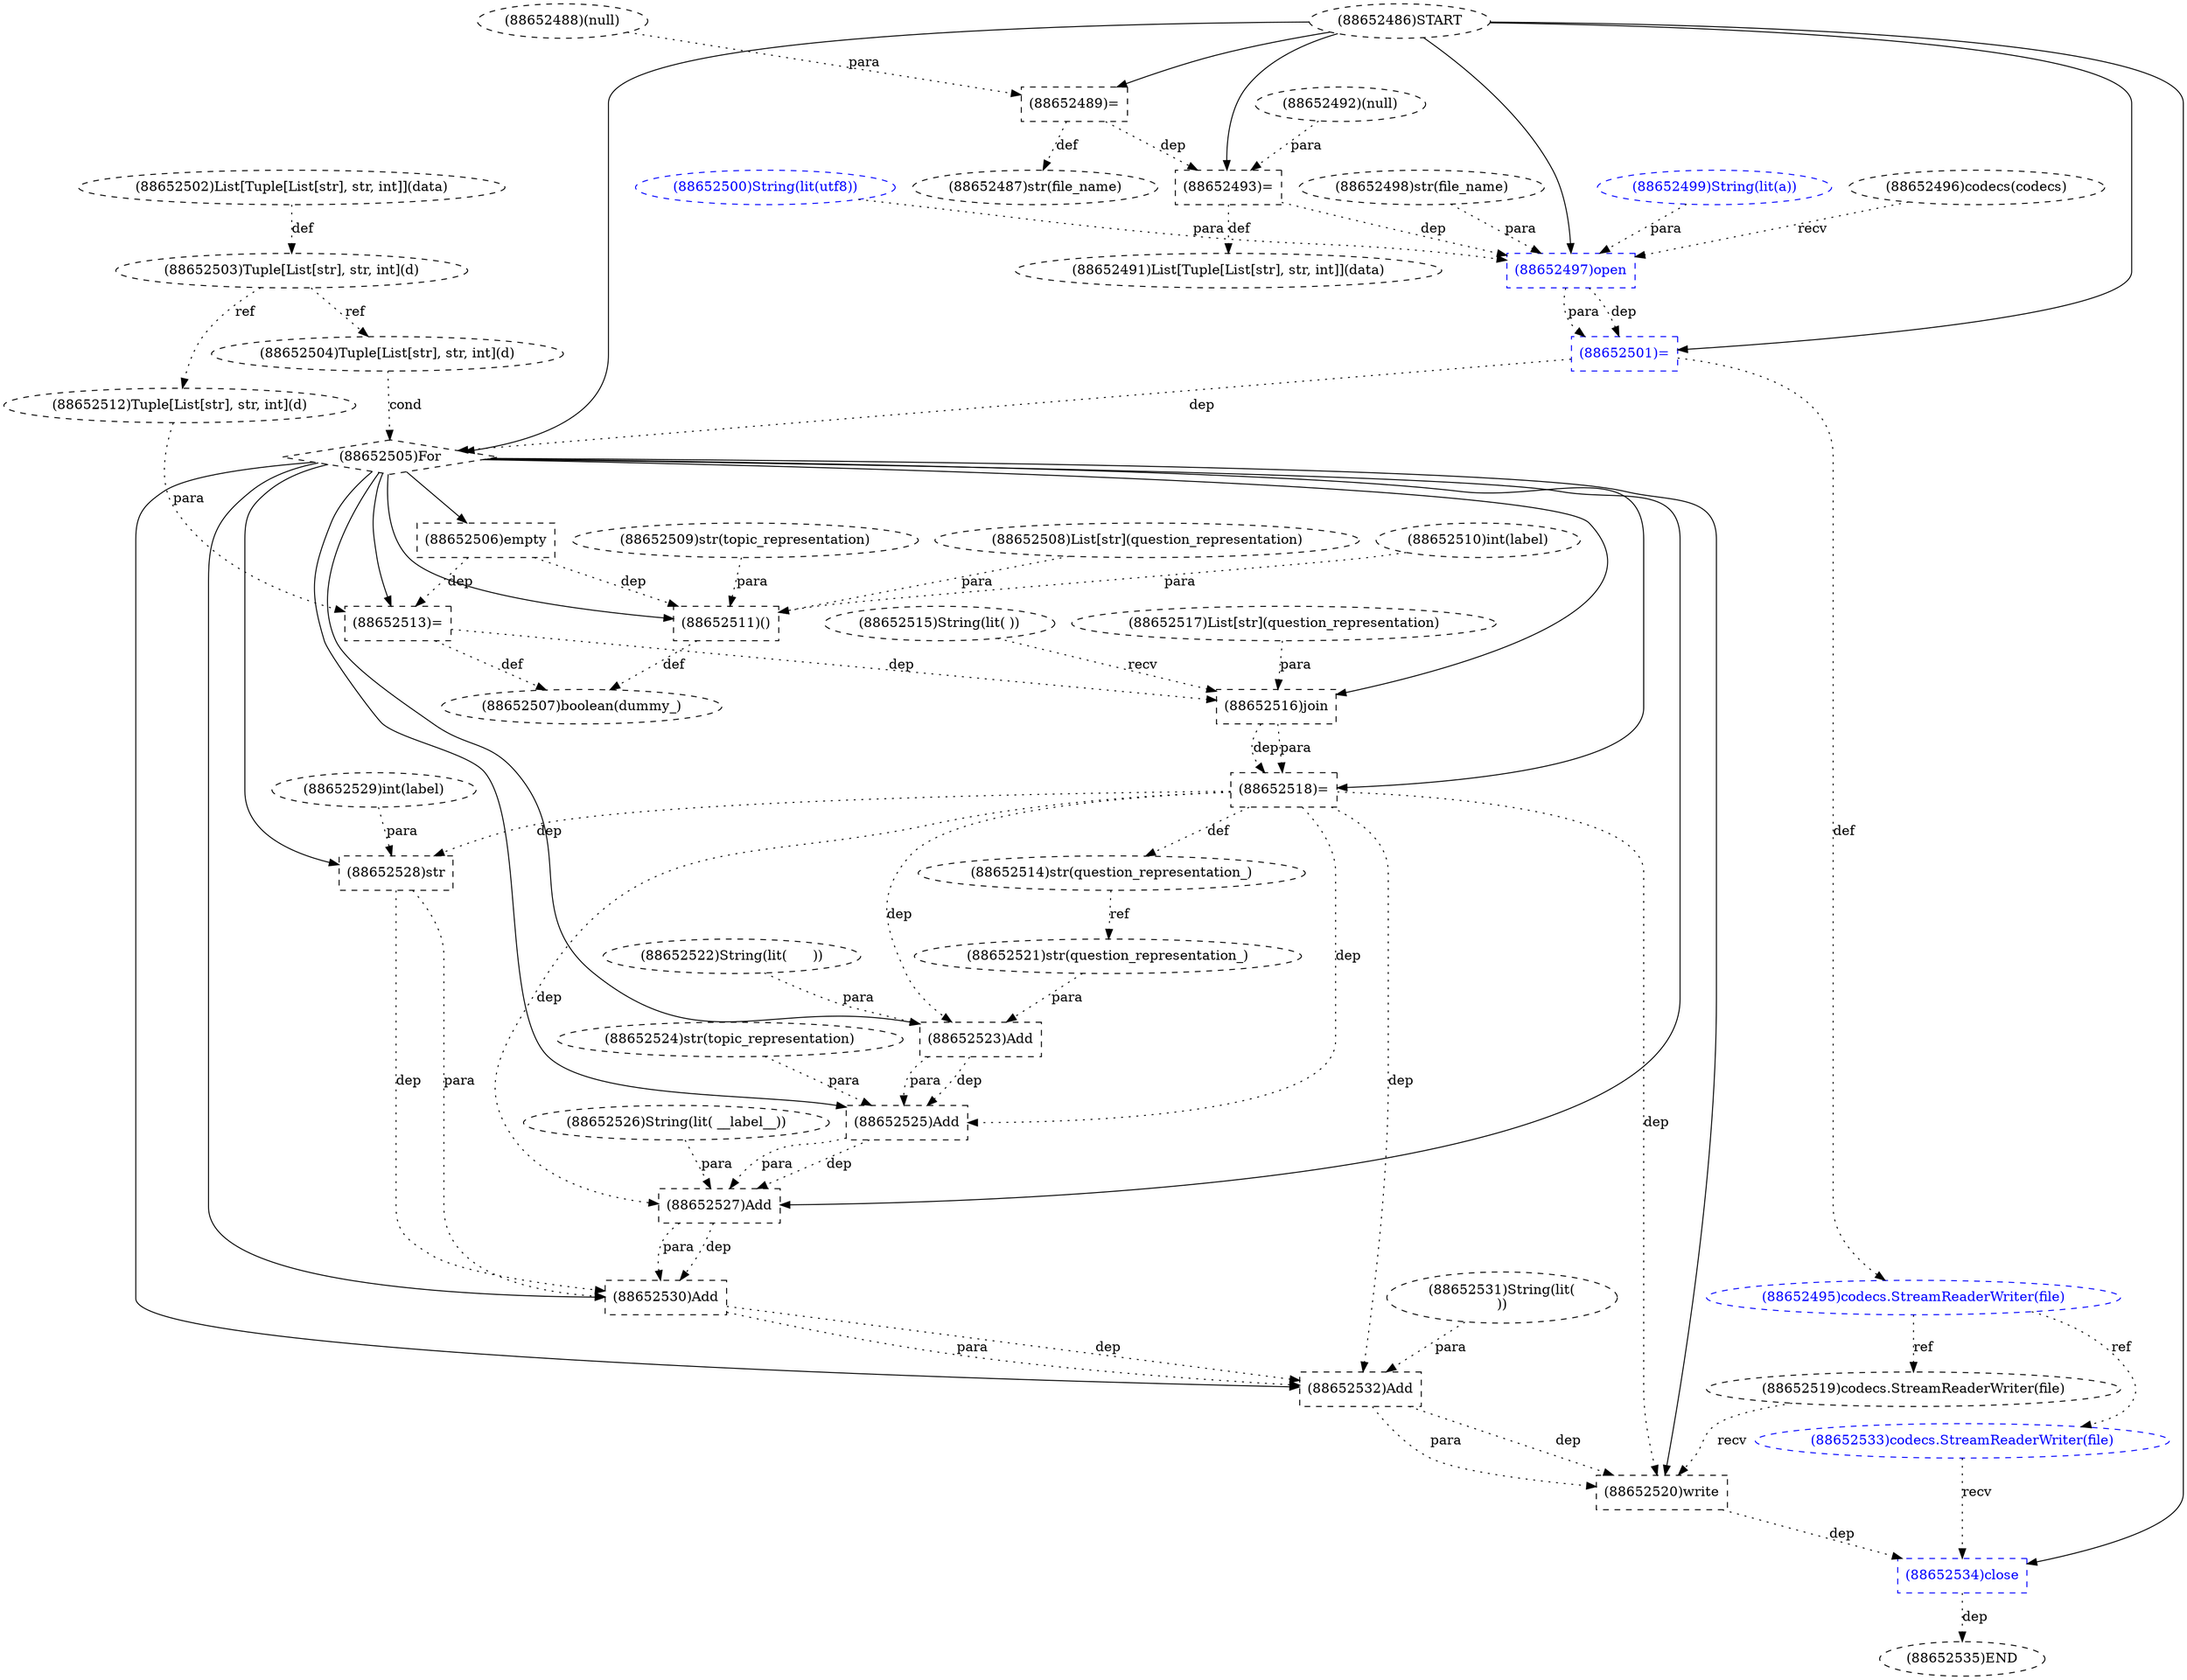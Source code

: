 digraph G {
1 [label="(88652505)For" shape=diamond style=dashed]
2 [label="(88652529)int(label)" shape=ellipse style=dashed]
3 [label="(88652492)(null)" shape=ellipse style=dashed]
4 [label="(88652491)List[Tuple[List[str], str, int]](data)" shape=ellipse style=dashed]
5 [label="(88652523)Add" shape=box style=dashed]
6 [label="(88652518)=" shape=box style=dashed]
7 [label="(88652526)String(lit( __label__))" shape=ellipse style=dashed]
8 [label="(88652489)=" shape=box style=dashed]
9 [label="(88652511)()" shape=box style=dashed]
10 [label="(88652522)String(lit(	))" shape=ellipse style=dashed]
11 [label="(88652527)Add" shape=box style=dashed]
12 [label="(88652535)END" style=dashed]
13 [label="(88652493)=" shape=box style=dashed]
14 [label="(88652514)str(question_representation_)" shape=ellipse style=dashed]
15 [label="(88652525)Add" shape=box style=dashed]
16 [label="(88652501)=" shape=box style=dashed color=blue fontcolor=blue]
17 [label="(88652528)str" shape=box style=dashed]
18 [label="(88652512)Tuple[List[str], str, int](d)" shape=ellipse style=dashed]
19 [label="(88652504)Tuple[List[str], str, int](d)" shape=ellipse style=dashed]
20 [label="(88652534)close" shape=box style=dashed color=blue fontcolor=blue]
21 [label="(88652495)codecs.StreamReaderWriter(file)" shape=ellipse style=dashed color=blue fontcolor=blue]
22 [label="(88652506)empty" shape=box style=dashed]
23 [label="(88652509)str(topic_representation)" shape=ellipse style=dashed]
24 [label="(88652486)START" style=dashed]
25 [label="(88652515)String(lit( ))" shape=ellipse style=dashed]
26 [label="(88652508)List[str](question_representation)" shape=ellipse style=dashed]
27 [label="(88652524)str(topic_representation)" shape=ellipse style=dashed]
28 [label="(88652532)Add" shape=box style=dashed]
29 [label="(88652503)Tuple[List[str], str, int](d)" shape=ellipse style=dashed]
30 [label="(88652521)str(question_representation_)" shape=ellipse style=dashed]
31 [label="(88652487)str(file_name)" shape=ellipse style=dashed]
32 [label="(88652500)String(lit(utf8))" shape=ellipse style=dashed color=blue fontcolor=blue]
33 [label="(88652533)codecs.StreamReaderWriter(file)" shape=ellipse style=dashed color=blue fontcolor=blue]
34 [label="(88652516)join" shape=box style=dashed]
35 [label="(88652513)=" shape=box style=dashed]
36 [label="(88652510)int(label)" shape=ellipse style=dashed]
37 [label="(88652531)String(lit(
))" shape=ellipse style=dashed]
38 [label="(88652517)List[str](question_representation)" shape=ellipse style=dashed]
39 [label="(88652519)codecs.StreamReaderWriter(file)" shape=ellipse style=dashed]
40 [label="(88652507)boolean(dummy_)" shape=ellipse style=dashed]
41 [label="(88652530)Add" shape=box style=dashed]
42 [label="(88652497)open" shape=box style=dashed color=blue fontcolor=blue]
43 [label="(88652502)List[Tuple[List[str], str, int]](data)" shape=ellipse style=dashed]
44 [label="(88652498)str(file_name)" shape=ellipse style=dashed]
45 [label="(88652499)String(lit(a))" shape=ellipse style=dashed color=blue fontcolor=blue]
46 [label="(88652520)write" shape=box style=dashed]
47 [label="(88652488)(null)" shape=ellipse style=dashed]
48 [label="(88652496)codecs(codecs)" shape=ellipse style=dashed]
24 -> 1 [label="" style=solid];
19 -> 1 [label="cond" style=dotted];
16 -> 1 [label="dep" style=dotted];
13 -> 4 [label="def" style=dotted];
1 -> 5 [label="" style=solid];
30 -> 5 [label="para" style=dotted];
10 -> 5 [label="para" style=dotted];
6 -> 5 [label="dep" style=dotted];
1 -> 6 [label="" style=solid];
34 -> 6 [label="dep" style=dotted];
34 -> 6 [label="para" style=dotted];
24 -> 8 [label="" style=solid];
47 -> 8 [label="para" style=dotted];
1 -> 9 [label="" style=solid];
26 -> 9 [label="para" style=dotted];
23 -> 9 [label="para" style=dotted];
36 -> 9 [label="para" style=dotted];
22 -> 9 [label="dep" style=dotted];
1 -> 11 [label="" style=solid];
15 -> 11 [label="dep" style=dotted];
15 -> 11 [label="para" style=dotted];
7 -> 11 [label="para" style=dotted];
6 -> 11 [label="dep" style=dotted];
20 -> 12 [label="dep" style=dotted];
24 -> 13 [label="" style=solid];
3 -> 13 [label="para" style=dotted];
8 -> 13 [label="dep" style=dotted];
6 -> 14 [label="def" style=dotted];
1 -> 15 [label="" style=solid];
5 -> 15 [label="dep" style=dotted];
5 -> 15 [label="para" style=dotted];
27 -> 15 [label="para" style=dotted];
6 -> 15 [label="dep" style=dotted];
24 -> 16 [label="" style=solid];
42 -> 16 [label="dep" style=dotted];
42 -> 16 [label="para" style=dotted];
1 -> 17 [label="" style=solid];
2 -> 17 [label="para" style=dotted];
6 -> 17 [label="dep" style=dotted];
29 -> 18 [label="ref" style=dotted];
29 -> 19 [label="ref" style=dotted];
24 -> 20 [label="" style=solid];
33 -> 20 [label="recv" style=dotted];
46 -> 20 [label="dep" style=dotted];
16 -> 21 [label="def" style=dotted];
1 -> 22 [label="" style=solid];
1 -> 28 [label="" style=solid];
41 -> 28 [label="dep" style=dotted];
41 -> 28 [label="para" style=dotted];
37 -> 28 [label="para" style=dotted];
6 -> 28 [label="dep" style=dotted];
43 -> 29 [label="def" style=dotted];
14 -> 30 [label="ref" style=dotted];
8 -> 31 [label="def" style=dotted];
21 -> 33 [label="ref" style=dotted];
1 -> 34 [label="" style=solid];
25 -> 34 [label="recv" style=dotted];
38 -> 34 [label="para" style=dotted];
35 -> 34 [label="dep" style=dotted];
1 -> 35 [label="" style=solid];
18 -> 35 [label="para" style=dotted];
22 -> 35 [label="dep" style=dotted];
21 -> 39 [label="ref" style=dotted];
9 -> 40 [label="def" style=dotted];
35 -> 40 [label="def" style=dotted];
1 -> 41 [label="" style=solid];
11 -> 41 [label="dep" style=dotted];
11 -> 41 [label="para" style=dotted];
17 -> 41 [label="dep" style=dotted];
17 -> 41 [label="para" style=dotted];
24 -> 42 [label="" style=solid];
48 -> 42 [label="recv" style=dotted];
44 -> 42 [label="para" style=dotted];
45 -> 42 [label="para" style=dotted];
32 -> 42 [label="para" style=dotted];
13 -> 42 [label="dep" style=dotted];
1 -> 46 [label="" style=solid];
39 -> 46 [label="recv" style=dotted];
28 -> 46 [label="dep" style=dotted];
28 -> 46 [label="para" style=dotted];
6 -> 46 [label="dep" style=dotted];
}